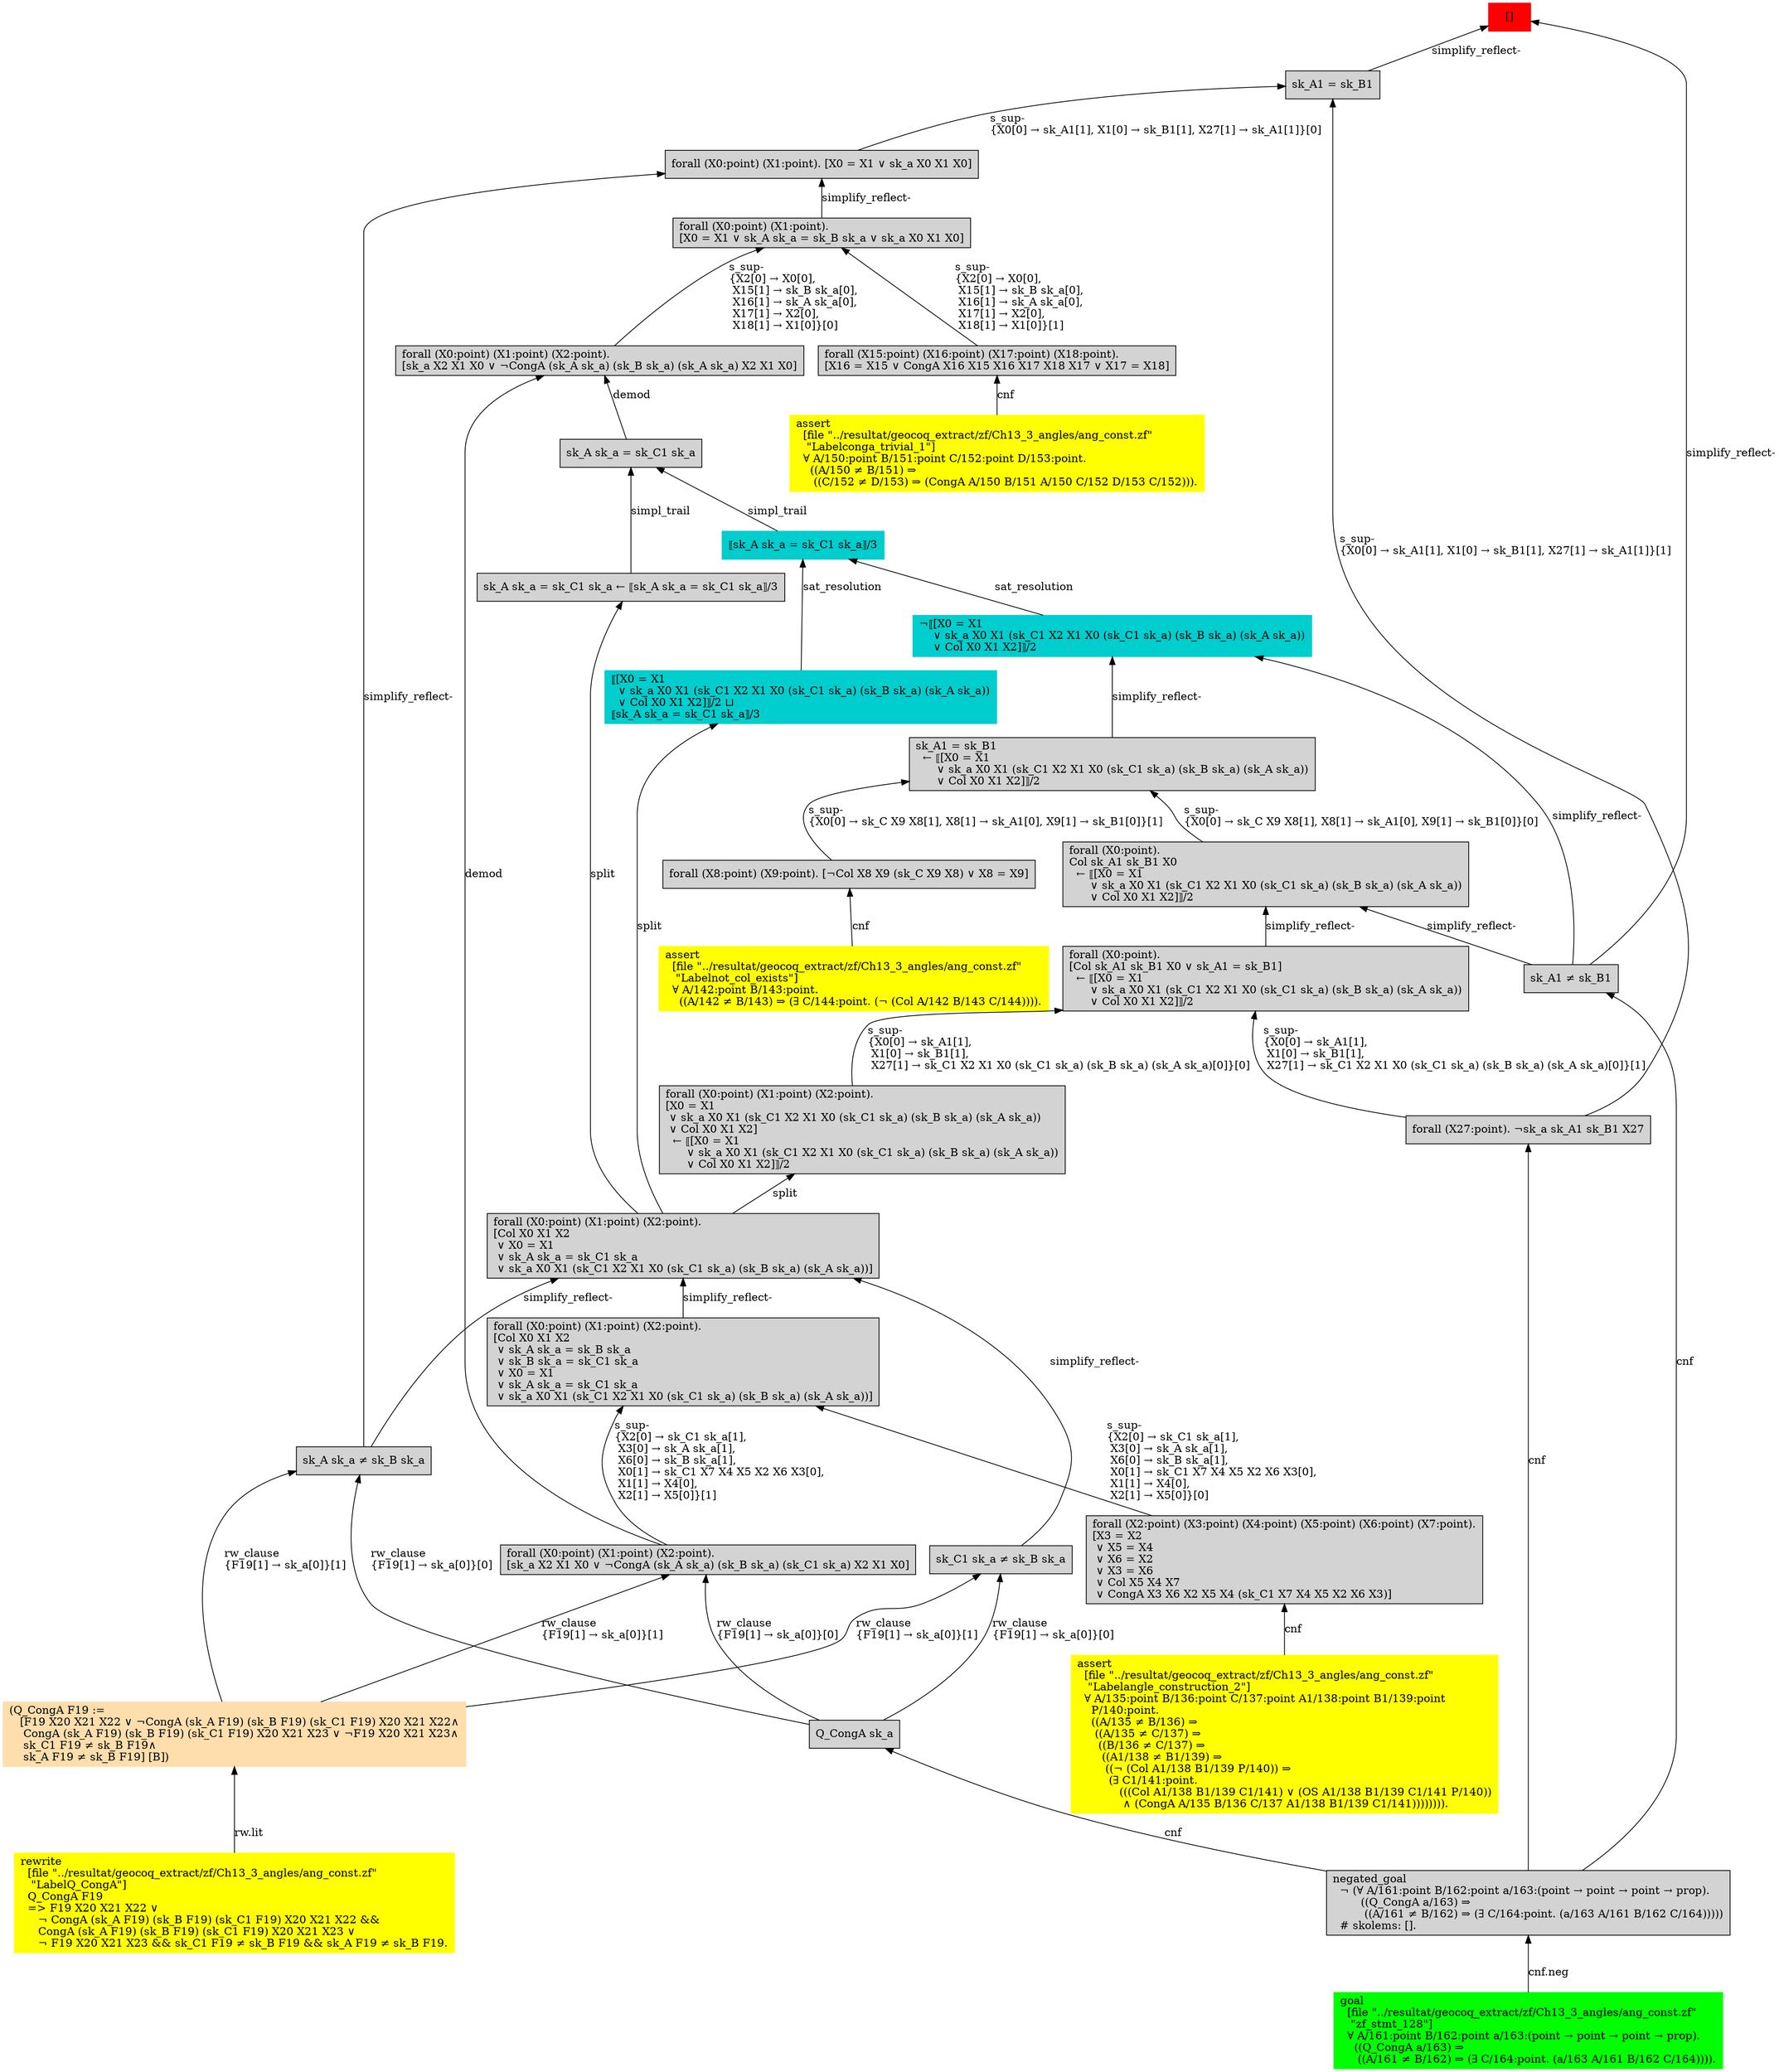 digraph "unsat_graph" {
  vertex_0 [color=red, label="[]", shape=box, style=filled];
  vertex_0 -> vertex_1 [label="simplify_reflect-", dir="back"];
  vertex_1 [shape=box, label="sk_A1 ≠ sk_B1\l", style=filled];
  vertex_1 -> vertex_2 [label="cnf", dir="back"];
  vertex_2 [shape=box, label="negated_goal\l  ¬ (∀ A/161:point B/162:point a/163:(point → point → point → prop).\l        ((Q_CongA a/163) ⇒\l         ((A/161 ≠ B/162) ⇒ (∃ C/164:point. (a/163 A/161 B/162 C/164)))))\l  # skolems: [].\l", style=filled];
  vertex_2 -> vertex_3 [label="cnf.neg", dir="back"];
  vertex_3 [color=green, shape=box, label="goal\l  [file \"../resultat/geocoq_extract/zf/Ch13_3_angles/ang_const.zf\" \l   \"zf_stmt_128\"]\l  ∀ A/161:point B/162:point a/163:(point → point → point → prop).\l    ((Q_CongA a/163) ⇒\l     ((A/161 ≠ B/162) ⇒ (∃ C/164:point. (a/163 A/161 B/162 C/164)))).\l", style=filled];
  vertex_0 -> vertex_4 [label="simplify_reflect-", dir="back"];
  vertex_4 [shape=box, label="sk_A1 = sk_B1\l", style=filled];
  vertex_4 -> vertex_5 [label="s_sup-\l\{X0[0] → sk_A1[1], X1[0] → sk_B1[1], X27[1] → sk_A1[1]\}[1]\l", dir="back"];
  vertex_5 [shape=box, label="forall (X27:point). ¬sk_a sk_A1 sk_B1 X27\l", style=filled];
  vertex_5 -> vertex_2 [label="cnf", dir="back"];
  vertex_4 -> vertex_6 [label="s_sup-\l\{X0[0] → sk_A1[1], X1[0] → sk_B1[1], X27[1] → sk_A1[1]\}[0]\l", dir="back"];
  vertex_6 [shape=box, label="forall (X0:point) (X1:point). [X0 = X1 ∨ sk_a X0 X1 X0]\l", style=filled];
  vertex_6 -> vertex_7 [label="simplify_reflect-", dir="back"];
  vertex_7 [shape=box, label="sk_A sk_a ≠ sk_B sk_a\l", style=filled];
  vertex_7 -> vertex_8 [label="rw_clause\l\{F19[1] → sk_a[0]\}[1]\l", dir="back"];
  vertex_8 [color=navajowhite, shape=box, label="(Q_CongA F19 :=\l   [F19 X20 X21 X22 ∨ ¬CongA (sk_A F19) (sk_B F19) (sk_C1 F19) X20 X21 X22∧\l    CongA (sk_A F19) (sk_B F19) (sk_C1 F19) X20 X21 X23 ∨ ¬F19 X20 X21 X23∧\l    sk_C1 F19 ≠ sk_B F19∧\l    sk_A F19 ≠ sk_B F19] [B])\l", style=filled];
  vertex_8 -> vertex_9 [label="rw.lit", dir="back"];
  vertex_9 [color=yellow, shape=box, label="rewrite\l  [file \"../resultat/geocoq_extract/zf/Ch13_3_angles/ang_const.zf\" \l   \"LabelQ_CongA\"]\l  Q_CongA F19\l  =\> F19 X20 X21 X22 ∨ \l     ¬ CongA (sk_A F19) (sk_B F19) (sk_C1 F19) X20 X21 X22 && \l     CongA (sk_A F19) (sk_B F19) (sk_C1 F19) X20 X21 X23 ∨ \l     ¬ F19 X20 X21 X23 && sk_C1 F19 ≠ sk_B F19 && sk_A F19 ≠ sk_B F19.\l", style=filled];
  vertex_7 -> vertex_10 [label="rw_clause\l\{F19[1] → sk_a[0]\}[0]\l", dir="back"];
  vertex_10 [shape=box, label="Q_CongA sk_a\l", style=filled];
  vertex_10 -> vertex_2 [label="cnf", dir="back"];
  vertex_6 -> vertex_11 [label="simplify_reflect-", dir="back"];
  vertex_11 [shape=box, label="forall (X0:point) (X1:point).\l[X0 = X1 ∨ sk_A sk_a = sk_B sk_a ∨ sk_a X0 X1 X0]\l", style=filled];
  vertex_11 -> vertex_12 [label="s_sup-\l\{X2[0] → X0[0], \l X15[1] → sk_B sk_a[0], \l X16[1] → sk_A sk_a[0], \l X17[1] → X2[0], \l X18[1] → X1[0]\}[0]\l", dir="back"];
  vertex_12 [shape=box, label="forall (X0:point) (X1:point) (X2:point).\l[sk_a X2 X1 X0 ∨ ¬CongA (sk_A sk_a) (sk_B sk_a) (sk_A sk_a) X2 X1 X0]\l", style=filled];
  vertex_12 -> vertex_13 [label="demod", dir="back"];
  vertex_13 [shape=box, label="sk_A sk_a = sk_C1 sk_a\l", style=filled];
  vertex_13 -> vertex_14 [label="simpl_trail", dir="back"];
  vertex_14 [color=cyan3, shape=box, label="⟦sk_A sk_a = sk_C1 sk_a⟧/3\l", style=filled];
  vertex_14 -> vertex_15 [label="sat_resolution", dir="back"];
  vertex_15 [color=cyan3, shape=box, label="¬⟦[X0 = X1\l    ∨ sk_a X0 X1 (sk_C1 X2 X1 X0 (sk_C1 sk_a) (sk_B sk_a) (sk_A sk_a))\l    ∨ Col X0 X1 X2]⟧/2\l", style=filled];
  vertex_15 -> vertex_1 [label="simplify_reflect-", dir="back"];
  vertex_15 -> vertex_16 [label="simplify_reflect-", dir="back"];
  vertex_16 [shape=box, label="sk_A1 = sk_B1\l  ← ⟦[X0 = X1\l      ∨ sk_a X0 X1 (sk_C1 X2 X1 X0 (sk_C1 sk_a) (sk_B sk_a) (sk_A sk_a))\l      ∨ Col X0 X1 X2]⟧/2\l", style=filled];
  vertex_16 -> vertex_17 [label="s_sup-\l\{X0[0] → sk_C X9 X8[1], X8[1] → sk_A1[0], X9[1] → sk_B1[0]\}[1]\l", dir="back"];
  vertex_17 [shape=box, label="forall (X8:point) (X9:point). [¬Col X8 X9 (sk_C X9 X8) ∨ X8 = X9]\l", style=filled];
  vertex_17 -> vertex_18 [label="cnf", dir="back"];
  vertex_18 [color=yellow, shape=box, label="assert\l  [file \"../resultat/geocoq_extract/zf/Ch13_3_angles/ang_const.zf\" \l   \"Labelnot_col_exists\"]\l  ∀ A/142:point B/143:point.\l    ((A/142 ≠ B/143) ⇒ (∃ C/144:point. (¬ (Col A/142 B/143 C/144)))).\l", style=filled];
  vertex_16 -> vertex_19 [label="s_sup-\l\{X0[0] → sk_C X9 X8[1], X8[1] → sk_A1[0], X9[1] → sk_B1[0]\}[0]\l", dir="back"];
  vertex_19 [shape=box, label="forall (X0:point).\lCol sk_A1 sk_B1 X0\l  ← ⟦[X0 = X1\l      ∨ sk_a X0 X1 (sk_C1 X2 X1 X0 (sk_C1 sk_a) (sk_B sk_a) (sk_A sk_a))\l      ∨ Col X0 X1 X2]⟧/2\l", style=filled];
  vertex_19 -> vertex_1 [label="simplify_reflect-", dir="back"];
  vertex_19 -> vertex_20 [label="simplify_reflect-", dir="back"];
  vertex_20 [shape=box, label="forall (X0:point).\l[Col sk_A1 sk_B1 X0 ∨ sk_A1 = sk_B1]\l  ← ⟦[X0 = X1\l      ∨ sk_a X0 X1 (sk_C1 X2 X1 X0 (sk_C1 sk_a) (sk_B sk_a) (sk_A sk_a))\l      ∨ Col X0 X1 X2]⟧/2\l", style=filled];
  vertex_20 -> vertex_5 [label="s_sup-\l\{X0[0] → sk_A1[1], \l X1[0] → sk_B1[1], \l X27[1] → sk_C1 X2 X1 X0 (sk_C1 sk_a) (sk_B sk_a) (sk_A sk_a)[0]\}[1]\l", dir="back"];
  vertex_20 -> vertex_21 [label="s_sup-\l\{X0[0] → sk_A1[1], \l X1[0] → sk_B1[1], \l X27[1] → sk_C1 X2 X1 X0 (sk_C1 sk_a) (sk_B sk_a) (sk_A sk_a)[0]\}[0]\l", dir="back"];
  vertex_21 [shape=box, label="forall (X0:point) (X1:point) (X2:point).\l[X0 = X1\l ∨ sk_a X0 X1 (sk_C1 X2 X1 X0 (sk_C1 sk_a) (sk_B sk_a) (sk_A sk_a))\l ∨ Col X0 X1 X2]\l  ← ⟦[X0 = X1\l      ∨ sk_a X0 X1 (sk_C1 X2 X1 X0 (sk_C1 sk_a) (sk_B sk_a) (sk_A sk_a))\l      ∨ Col X0 X1 X2]⟧/2\l", style=filled];
  vertex_21 -> vertex_22 [label="split", dir="back"];
  vertex_22 [shape=box, label="forall (X0:point) (X1:point) (X2:point).\l[Col X0 X1 X2\l ∨ X0 = X1\l ∨ sk_A sk_a = sk_C1 sk_a\l ∨ sk_a X0 X1 (sk_C1 X2 X1 X0 (sk_C1 sk_a) (sk_B sk_a) (sk_A sk_a))]\l", style=filled];
  vertex_22 -> vertex_7 [label="simplify_reflect-", dir="back"];
  vertex_22 -> vertex_23 [label="simplify_reflect-", dir="back"];
  vertex_23 [shape=box, label="sk_C1 sk_a ≠ sk_B sk_a\l", style=filled];
  vertex_23 -> vertex_8 [label="rw_clause\l\{F19[1] → sk_a[0]\}[1]\l", dir="back"];
  vertex_23 -> vertex_10 [label="rw_clause\l\{F19[1] → sk_a[0]\}[0]\l", dir="back"];
  vertex_22 -> vertex_24 [label="simplify_reflect-", dir="back"];
  vertex_24 [shape=box, label="forall (X0:point) (X1:point) (X2:point).\l[Col X0 X1 X2\l ∨ sk_A sk_a = sk_B sk_a\l ∨ sk_B sk_a = sk_C1 sk_a\l ∨ X0 = X1\l ∨ sk_A sk_a = sk_C1 sk_a\l ∨ sk_a X0 X1 (sk_C1 X2 X1 X0 (sk_C1 sk_a) (sk_B sk_a) (sk_A sk_a))]\l", style=filled];
  vertex_24 -> vertex_25 [label="s_sup-\l\{X2[0] → sk_C1 sk_a[1], \l X3[0] → sk_A sk_a[1], \l X6[0] → sk_B sk_a[1], \l X0[1] → sk_C1 X7 X4 X5 X2 X6 X3[0], \l X1[1] → X4[0], \l X2[1] → X5[0]\}[1]\l", dir="back"];
  vertex_25 [shape=box, label="forall (X0:point) (X1:point) (X2:point).\l[sk_a X2 X1 X0 ∨ ¬CongA (sk_A sk_a) (sk_B sk_a) (sk_C1 sk_a) X2 X1 X0]\l", style=filled];
  vertex_25 -> vertex_8 [label="rw_clause\l\{F19[1] → sk_a[0]\}[1]\l", dir="back"];
  vertex_25 -> vertex_10 [label="rw_clause\l\{F19[1] → sk_a[0]\}[0]\l", dir="back"];
  vertex_24 -> vertex_26 [label="s_sup-\l\{X2[0] → sk_C1 sk_a[1], \l X3[0] → sk_A sk_a[1], \l X6[0] → sk_B sk_a[1], \l X0[1] → sk_C1 X7 X4 X5 X2 X6 X3[0], \l X1[1] → X4[0], \l X2[1] → X5[0]\}[0]\l", dir="back"];
  vertex_26 [shape=box, label="forall (X2:point) (X3:point) (X4:point) (X5:point) (X6:point) (X7:point).\l[X3 = X2\l ∨ X5 = X4\l ∨ X6 = X2\l ∨ X3 = X6\l ∨ Col X5 X4 X7\l ∨ CongA X3 X6 X2 X5 X4 (sk_C1 X7 X4 X5 X2 X6 X3)]\l", style=filled];
  vertex_26 -> vertex_27 [label="cnf", dir="back"];
  vertex_27 [color=yellow, shape=box, label="assert\l  [file \"../resultat/geocoq_extract/zf/Ch13_3_angles/ang_const.zf\" \l   \"Labelangle_construction_2\"]\l  ∀ A/135:point B/136:point C/137:point A1/138:point B1/139:point \l    P/140:point.\l    ((A/135 ≠ B/136) ⇒\l     ((A/135 ≠ C/137) ⇒\l      ((B/136 ≠ C/137) ⇒\l       ((A1/138 ≠ B1/139) ⇒\l        ((¬ (Col A1/138 B1/139 P/140)) ⇒\l         (∃ C1/141:point.\l            (((Col A1/138 B1/139 C1/141) ∨ (OS A1/138 B1/139 C1/141 P/140))\l             ∧ (CongA A/135 B/136 C/137 A1/138 B1/139 C1/141)))))))).\l", style=filled];
  vertex_14 -> vertex_28 [label="sat_resolution", dir="back"];
  vertex_28 [color=cyan3, shape=box, label="⟦[X0 = X1\l  ∨ sk_a X0 X1 (sk_C1 X2 X1 X0 (sk_C1 sk_a) (sk_B sk_a) (sk_A sk_a))\l  ∨ Col X0 X1 X2]⟧/2 ⊔ \l⟦sk_A sk_a = sk_C1 sk_a⟧/3\l", style=filled];
  vertex_28 -> vertex_22 [label="split", dir="back"];
  vertex_13 -> vertex_29 [label="simpl_trail", dir="back"];
  vertex_29 [shape=box, label="sk_A sk_a = sk_C1 sk_a ← ⟦sk_A sk_a = sk_C1 sk_a⟧/3\l", style=filled];
  vertex_29 -> vertex_22 [label="split", dir="back"];
  vertex_12 -> vertex_25 [label="demod", dir="back"];
  vertex_11 -> vertex_30 [label="s_sup-\l\{X2[0] → X0[0], \l X15[1] → sk_B sk_a[0], \l X16[1] → sk_A sk_a[0], \l X17[1] → X2[0], \l X18[1] → X1[0]\}[1]\l", dir="back"];
  vertex_30 [shape=box, label="forall (X15:point) (X16:point) (X17:point) (X18:point).\l[X16 = X15 ∨ CongA X16 X15 X16 X17 X18 X17 ∨ X17 = X18]\l", style=filled];
  vertex_30 -> vertex_31 [label="cnf", dir="back"];
  vertex_31 [color=yellow, shape=box, label="assert\l  [file \"../resultat/geocoq_extract/zf/Ch13_3_angles/ang_const.zf\" \l   \"Labelconga_trivial_1\"]\l  ∀ A/150:point B/151:point C/152:point D/153:point.\l    ((A/150 ≠ B/151) ⇒\l     ((C/152 ≠ D/153) ⇒ (CongA A/150 B/151 A/150 C/152 D/153 C/152))).\l", style=filled];
  }


